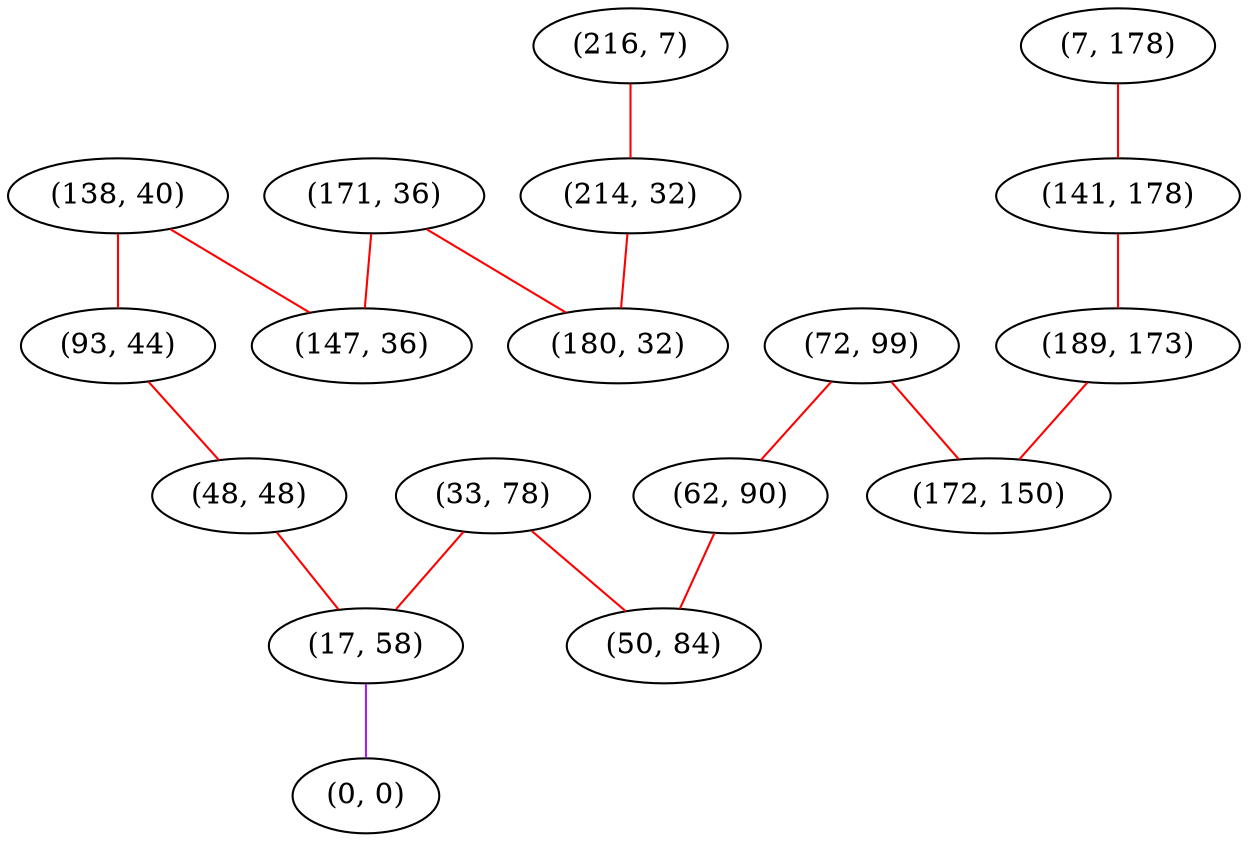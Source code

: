 graph "" {
"(138, 40)";
"(72, 99)";
"(62, 90)";
"(171, 36)";
"(216, 7)";
"(147, 36)";
"(33, 78)";
"(214, 32)";
"(7, 178)";
"(50, 84)";
"(93, 44)";
"(48, 48)";
"(141, 178)";
"(189, 173)";
"(17, 58)";
"(0, 0)";
"(180, 32)";
"(172, 150)";
"(138, 40)" -- "(93, 44)"  [color=red, key=0, weight=1];
"(138, 40)" -- "(147, 36)"  [color=red, key=0, weight=1];
"(72, 99)" -- "(62, 90)"  [color=red, key=0, weight=1];
"(72, 99)" -- "(172, 150)"  [color=red, key=0, weight=1];
"(62, 90)" -- "(50, 84)"  [color=red, key=0, weight=1];
"(171, 36)" -- "(147, 36)"  [color=red, key=0, weight=1];
"(171, 36)" -- "(180, 32)"  [color=red, key=0, weight=1];
"(216, 7)" -- "(214, 32)"  [color=red, key=0, weight=1];
"(33, 78)" -- "(17, 58)"  [color=red, key=0, weight=1];
"(33, 78)" -- "(50, 84)"  [color=red, key=0, weight=1];
"(214, 32)" -- "(180, 32)"  [color=red, key=0, weight=1];
"(7, 178)" -- "(141, 178)"  [color=red, key=0, weight=1];
"(93, 44)" -- "(48, 48)"  [color=red, key=0, weight=1];
"(48, 48)" -- "(17, 58)"  [color=red, key=0, weight=1];
"(141, 178)" -- "(189, 173)"  [color=red, key=0, weight=1];
"(189, 173)" -- "(172, 150)"  [color=red, key=0, weight=1];
"(17, 58)" -- "(0, 0)"  [color=purple, key=0, weight=4];
}
